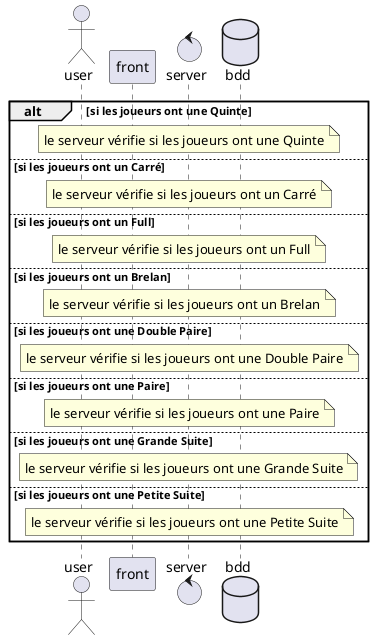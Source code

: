 @startuml Algorithme : Recherche du Gagnant si Egalité
actor user as user
participant front as front
control server as server
database bdd as bdd
alt si les joueurs ont une Quinte
    note over of server
        le serveur vérifie si les joueurs ont une Quinte
    end note
else si les joueurs ont un Carré
    note over of server
        le serveur vérifie si les joueurs ont un Carré
    end note
else si les joueurs ont un Full
    note over of server
        le serveur vérifie si les joueurs ont un Full
    end note
else si les joueurs ont un Brelan
    note over of server
        le serveur vérifie si les joueurs ont un Brelan
    end note
else si les joueurs ont une Double Paire
    note over of server
        le serveur vérifie si les joueurs ont une Double Paire
    end note
else si les joueurs ont une Paire
    note over of server
        le serveur vérifie si les joueurs ont une Paire
    end note
else si les joueurs ont une Grande Suite
    note over of server
        le serveur vérifie si les joueurs ont une Grande Suite
    end note
else si les joueurs ont une Petite Suite
    note over of server
        le serveur vérifie si les joueurs ont une Petite Suite
    end note
end
@enduml